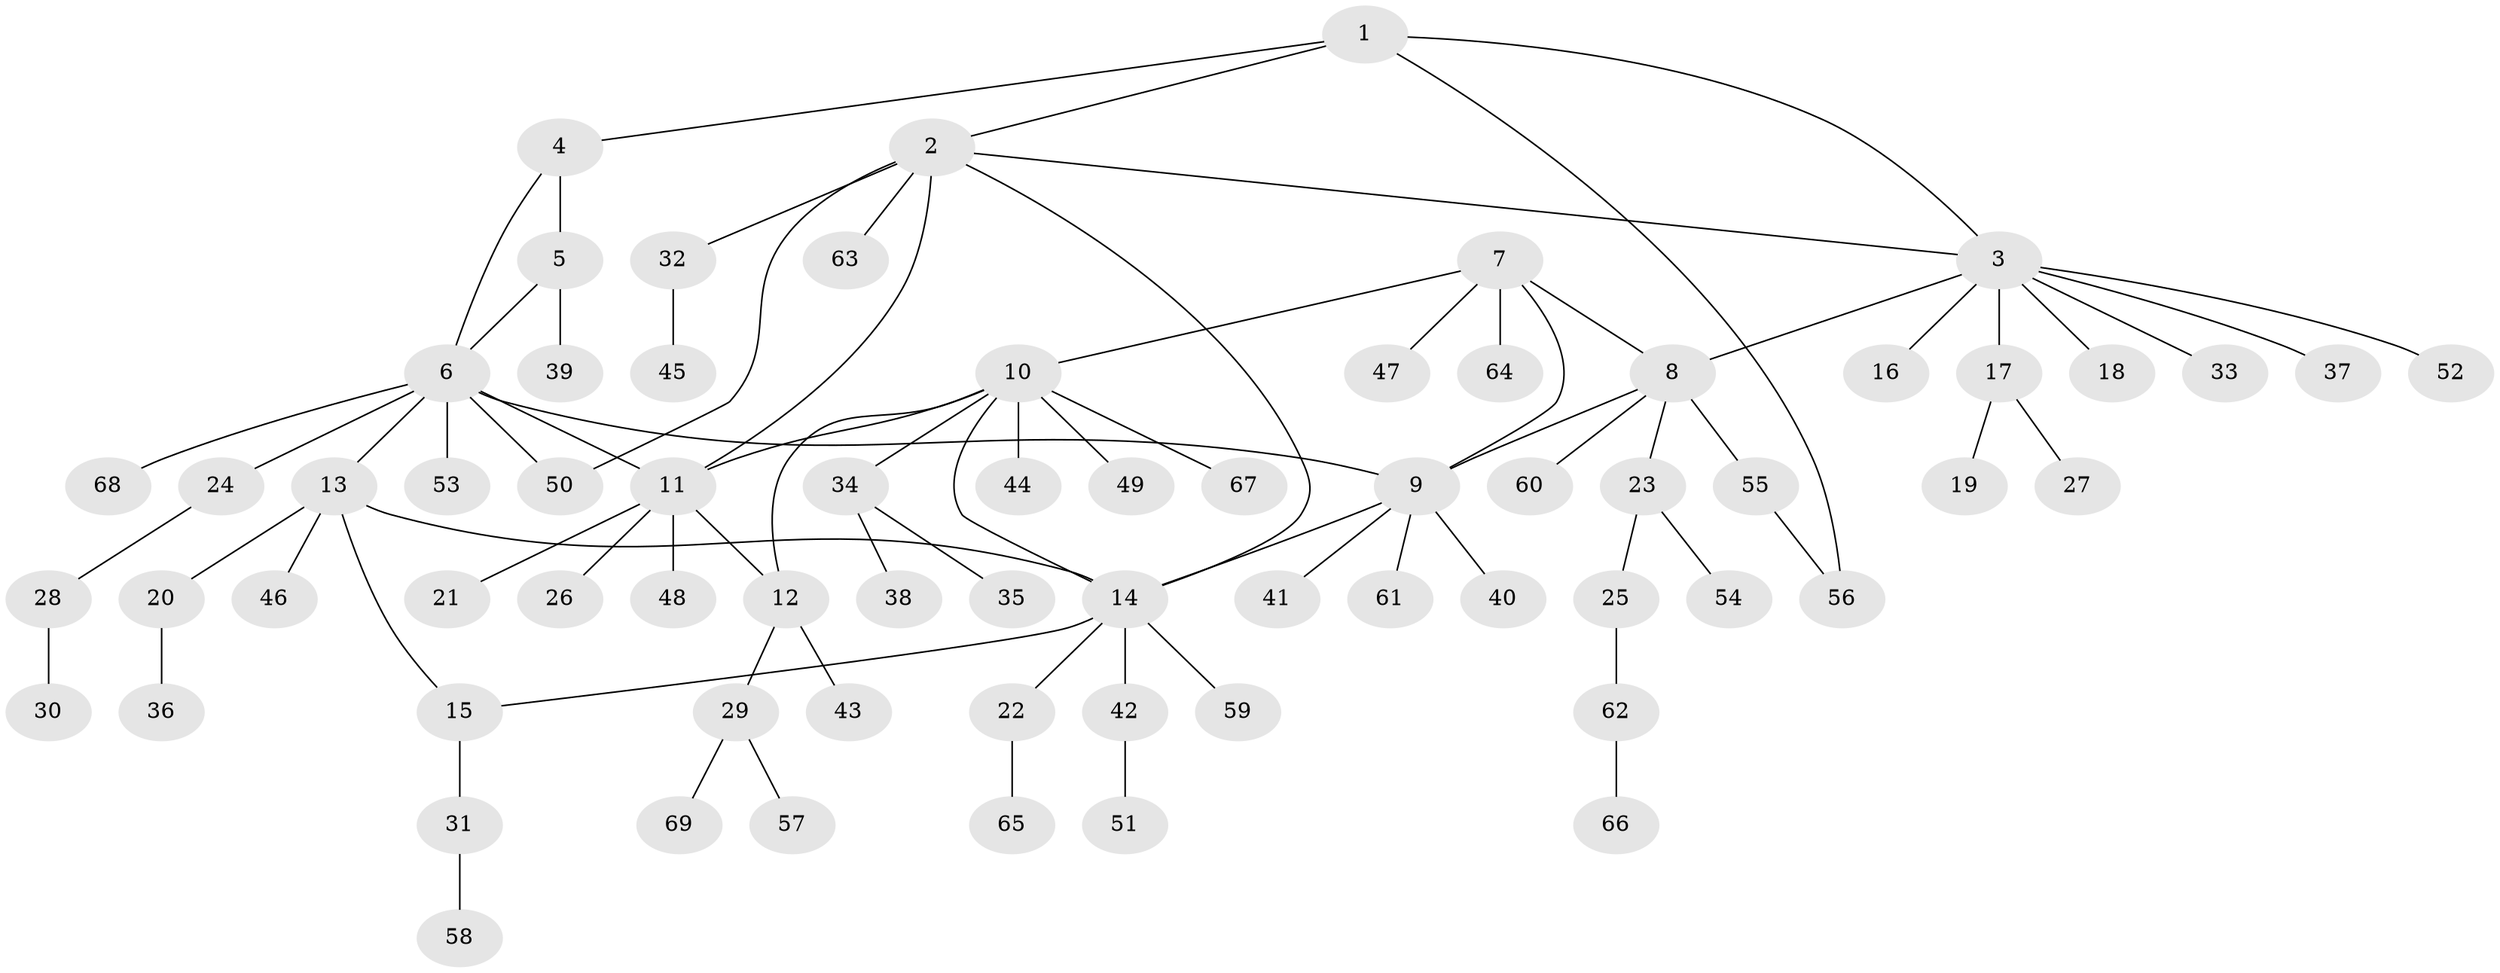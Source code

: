 // coarse degree distribution, {4: 0.06, 6: 0.06, 8: 0.04, 3: 0.08, 2: 0.24, 5: 0.02, 7: 0.04, 1: 0.46}
// Generated by graph-tools (version 1.1) at 2025/52/03/04/25 22:52:24]
// undirected, 69 vertices, 81 edges
graph export_dot {
  node [color=gray90,style=filled];
  1;
  2;
  3;
  4;
  5;
  6;
  7;
  8;
  9;
  10;
  11;
  12;
  13;
  14;
  15;
  16;
  17;
  18;
  19;
  20;
  21;
  22;
  23;
  24;
  25;
  26;
  27;
  28;
  29;
  30;
  31;
  32;
  33;
  34;
  35;
  36;
  37;
  38;
  39;
  40;
  41;
  42;
  43;
  44;
  45;
  46;
  47;
  48;
  49;
  50;
  51;
  52;
  53;
  54;
  55;
  56;
  57;
  58;
  59;
  60;
  61;
  62;
  63;
  64;
  65;
  66;
  67;
  68;
  69;
  1 -- 2;
  1 -- 3;
  1 -- 4;
  1 -- 56;
  2 -- 3;
  2 -- 11;
  2 -- 14;
  2 -- 32;
  2 -- 50;
  2 -- 63;
  3 -- 8;
  3 -- 16;
  3 -- 17;
  3 -- 18;
  3 -- 33;
  3 -- 37;
  3 -- 52;
  4 -- 5;
  4 -- 6;
  5 -- 6;
  5 -- 39;
  6 -- 9;
  6 -- 11;
  6 -- 13;
  6 -- 24;
  6 -- 50;
  6 -- 53;
  6 -- 68;
  7 -- 8;
  7 -- 9;
  7 -- 10;
  7 -- 47;
  7 -- 64;
  8 -- 9;
  8 -- 23;
  8 -- 55;
  8 -- 60;
  9 -- 14;
  9 -- 40;
  9 -- 41;
  9 -- 61;
  10 -- 11;
  10 -- 12;
  10 -- 14;
  10 -- 34;
  10 -- 44;
  10 -- 49;
  10 -- 67;
  11 -- 12;
  11 -- 21;
  11 -- 26;
  11 -- 48;
  12 -- 29;
  12 -- 43;
  13 -- 14;
  13 -- 15;
  13 -- 20;
  13 -- 46;
  14 -- 15;
  14 -- 22;
  14 -- 42;
  14 -- 59;
  15 -- 31;
  17 -- 19;
  17 -- 27;
  20 -- 36;
  22 -- 65;
  23 -- 25;
  23 -- 54;
  24 -- 28;
  25 -- 62;
  28 -- 30;
  29 -- 57;
  29 -- 69;
  31 -- 58;
  32 -- 45;
  34 -- 35;
  34 -- 38;
  42 -- 51;
  55 -- 56;
  62 -- 66;
}
